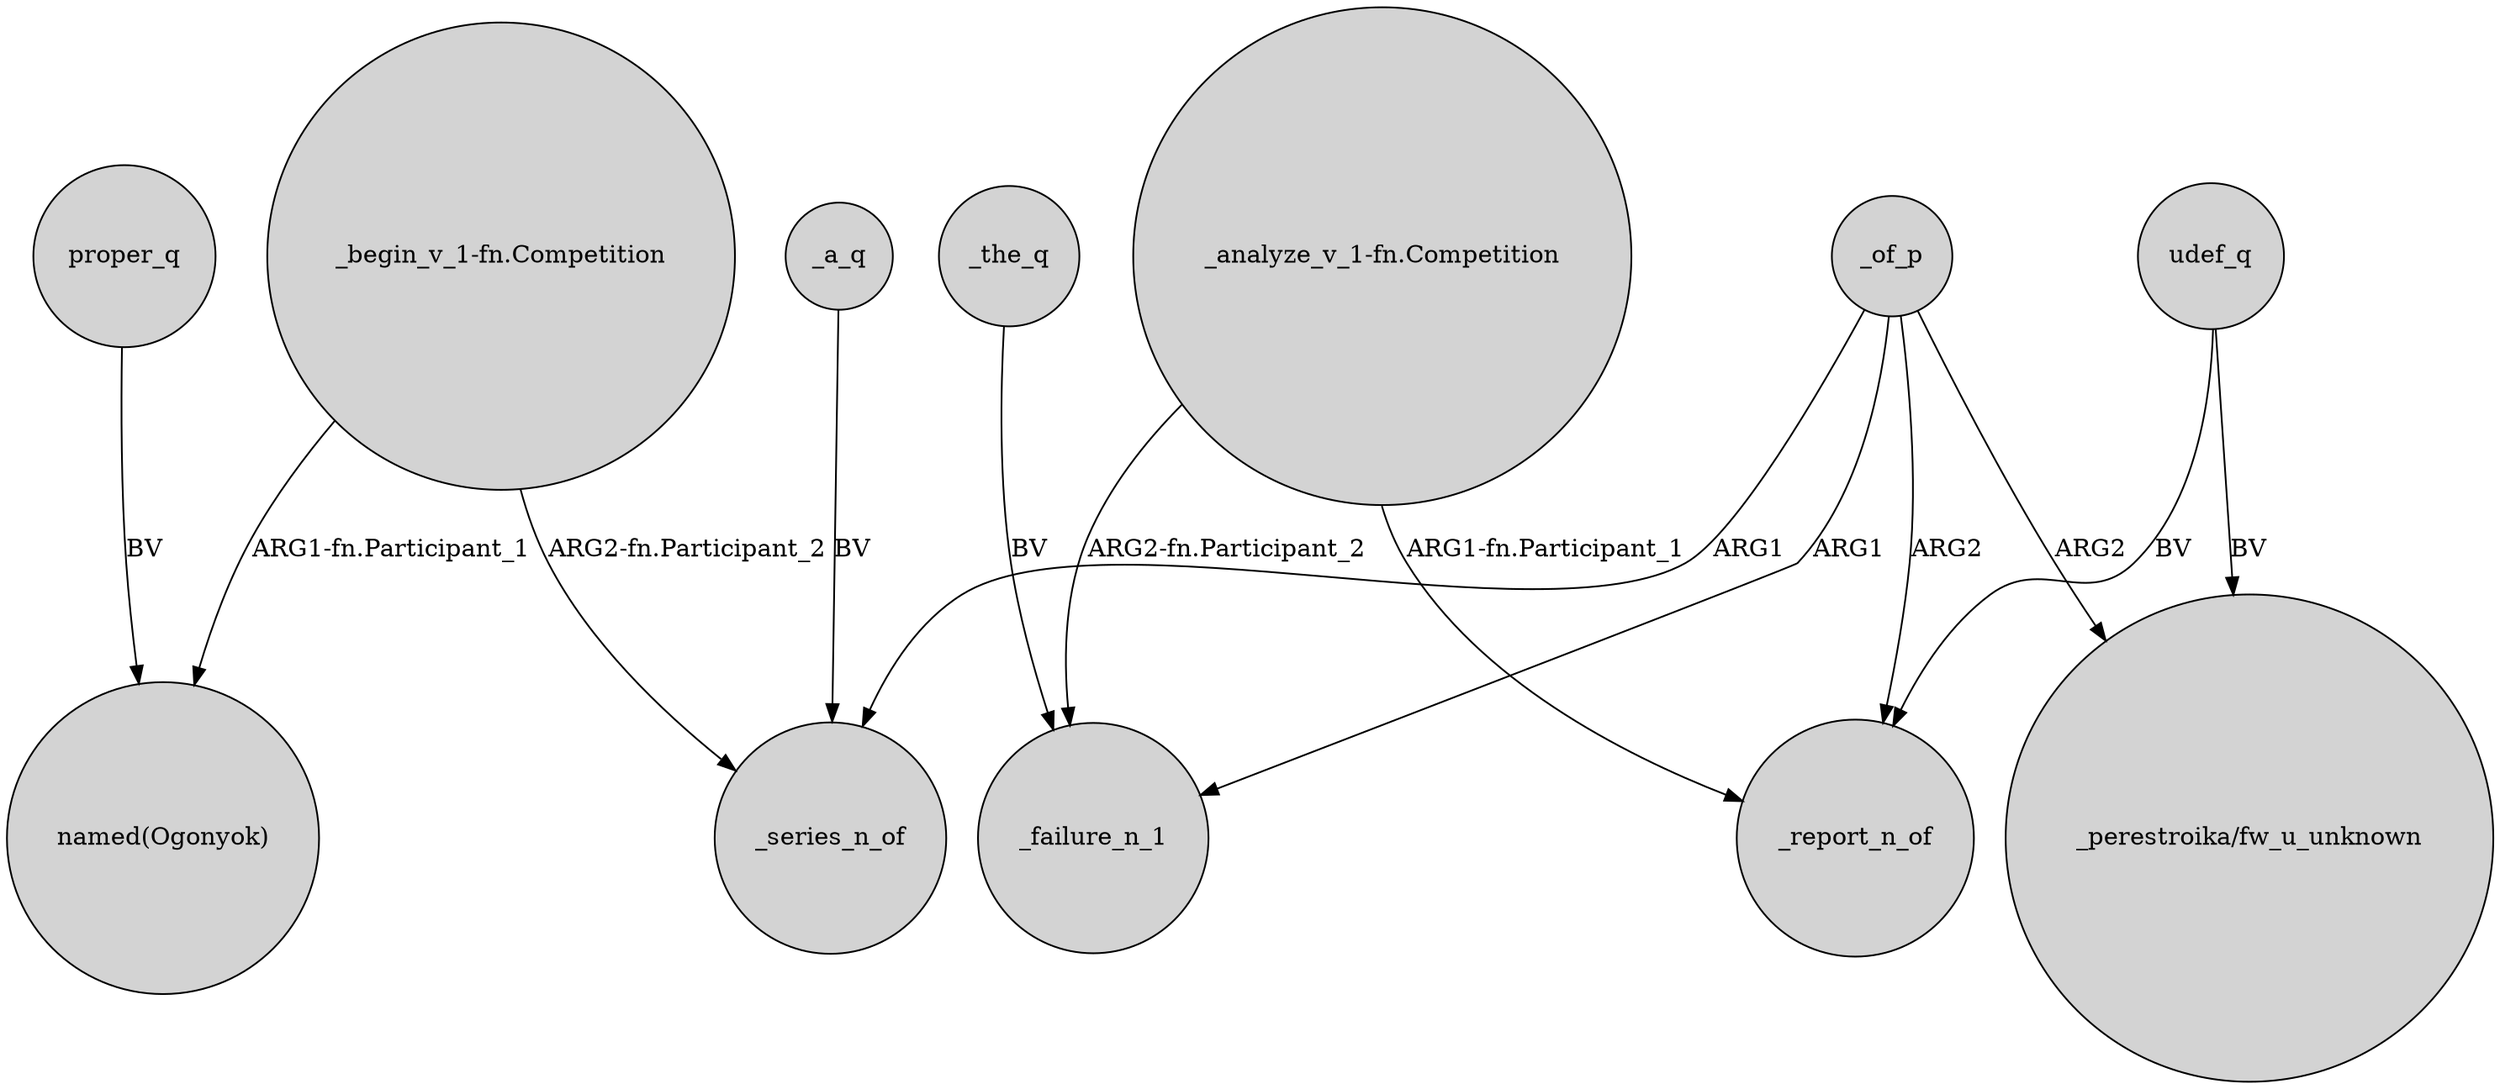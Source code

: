 digraph {
	node [shape=circle style=filled]
	"_begin_v_1-fn.Competition" -> _series_n_of [label="ARG2-fn.Participant_2"]
	"_analyze_v_1-fn.Competition" -> _report_n_of [label="ARG1-fn.Participant_1"]
	_the_q -> _failure_n_1 [label=BV]
	_of_p -> "_perestroika/fw_u_unknown" [label=ARG2]
	_of_p -> _failure_n_1 [label=ARG1]
	_of_p -> _series_n_of [label=ARG1]
	"_begin_v_1-fn.Competition" -> "named(Ogonyok)" [label="ARG1-fn.Participant_1"]
	_a_q -> _series_n_of [label=BV]
	"_analyze_v_1-fn.Competition" -> _failure_n_1 [label="ARG2-fn.Participant_2"]
	udef_q -> _report_n_of [label=BV]
	udef_q -> "_perestroika/fw_u_unknown" [label=BV]
	proper_q -> "named(Ogonyok)" [label=BV]
	_of_p -> _report_n_of [label=ARG2]
}
